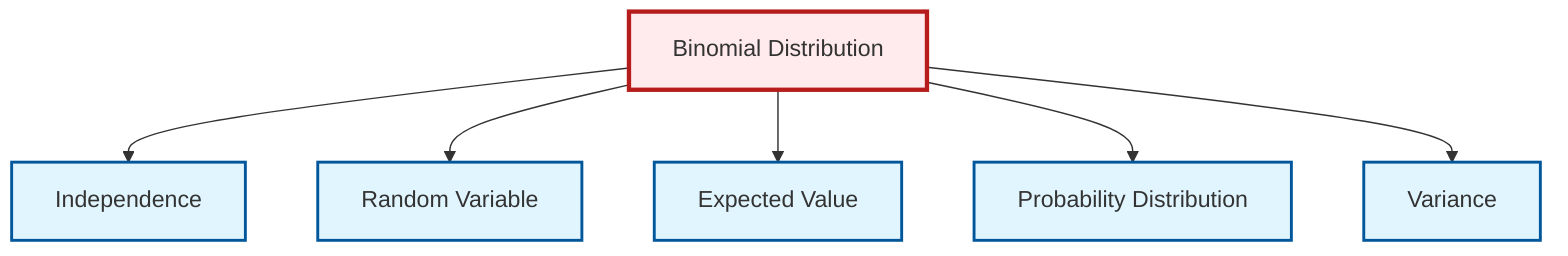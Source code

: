 graph TD
    classDef definition fill:#e1f5fe,stroke:#01579b,stroke-width:2px
    classDef theorem fill:#f3e5f5,stroke:#4a148c,stroke-width:2px
    classDef axiom fill:#fff3e0,stroke:#e65100,stroke-width:2px
    classDef example fill:#e8f5e9,stroke:#1b5e20,stroke-width:2px
    classDef current fill:#ffebee,stroke:#b71c1c,stroke-width:3px
    def-independence["Independence"]:::definition
    def-random-variable["Random Variable"]:::definition
    def-probability-distribution["Probability Distribution"]:::definition
    def-variance["Variance"]:::definition
    def-binomial-distribution["Binomial Distribution"]:::definition
    def-expectation["Expected Value"]:::definition
    def-binomial-distribution --> def-independence
    def-binomial-distribution --> def-random-variable
    def-binomial-distribution --> def-expectation
    def-binomial-distribution --> def-probability-distribution
    def-binomial-distribution --> def-variance
    class def-binomial-distribution current
